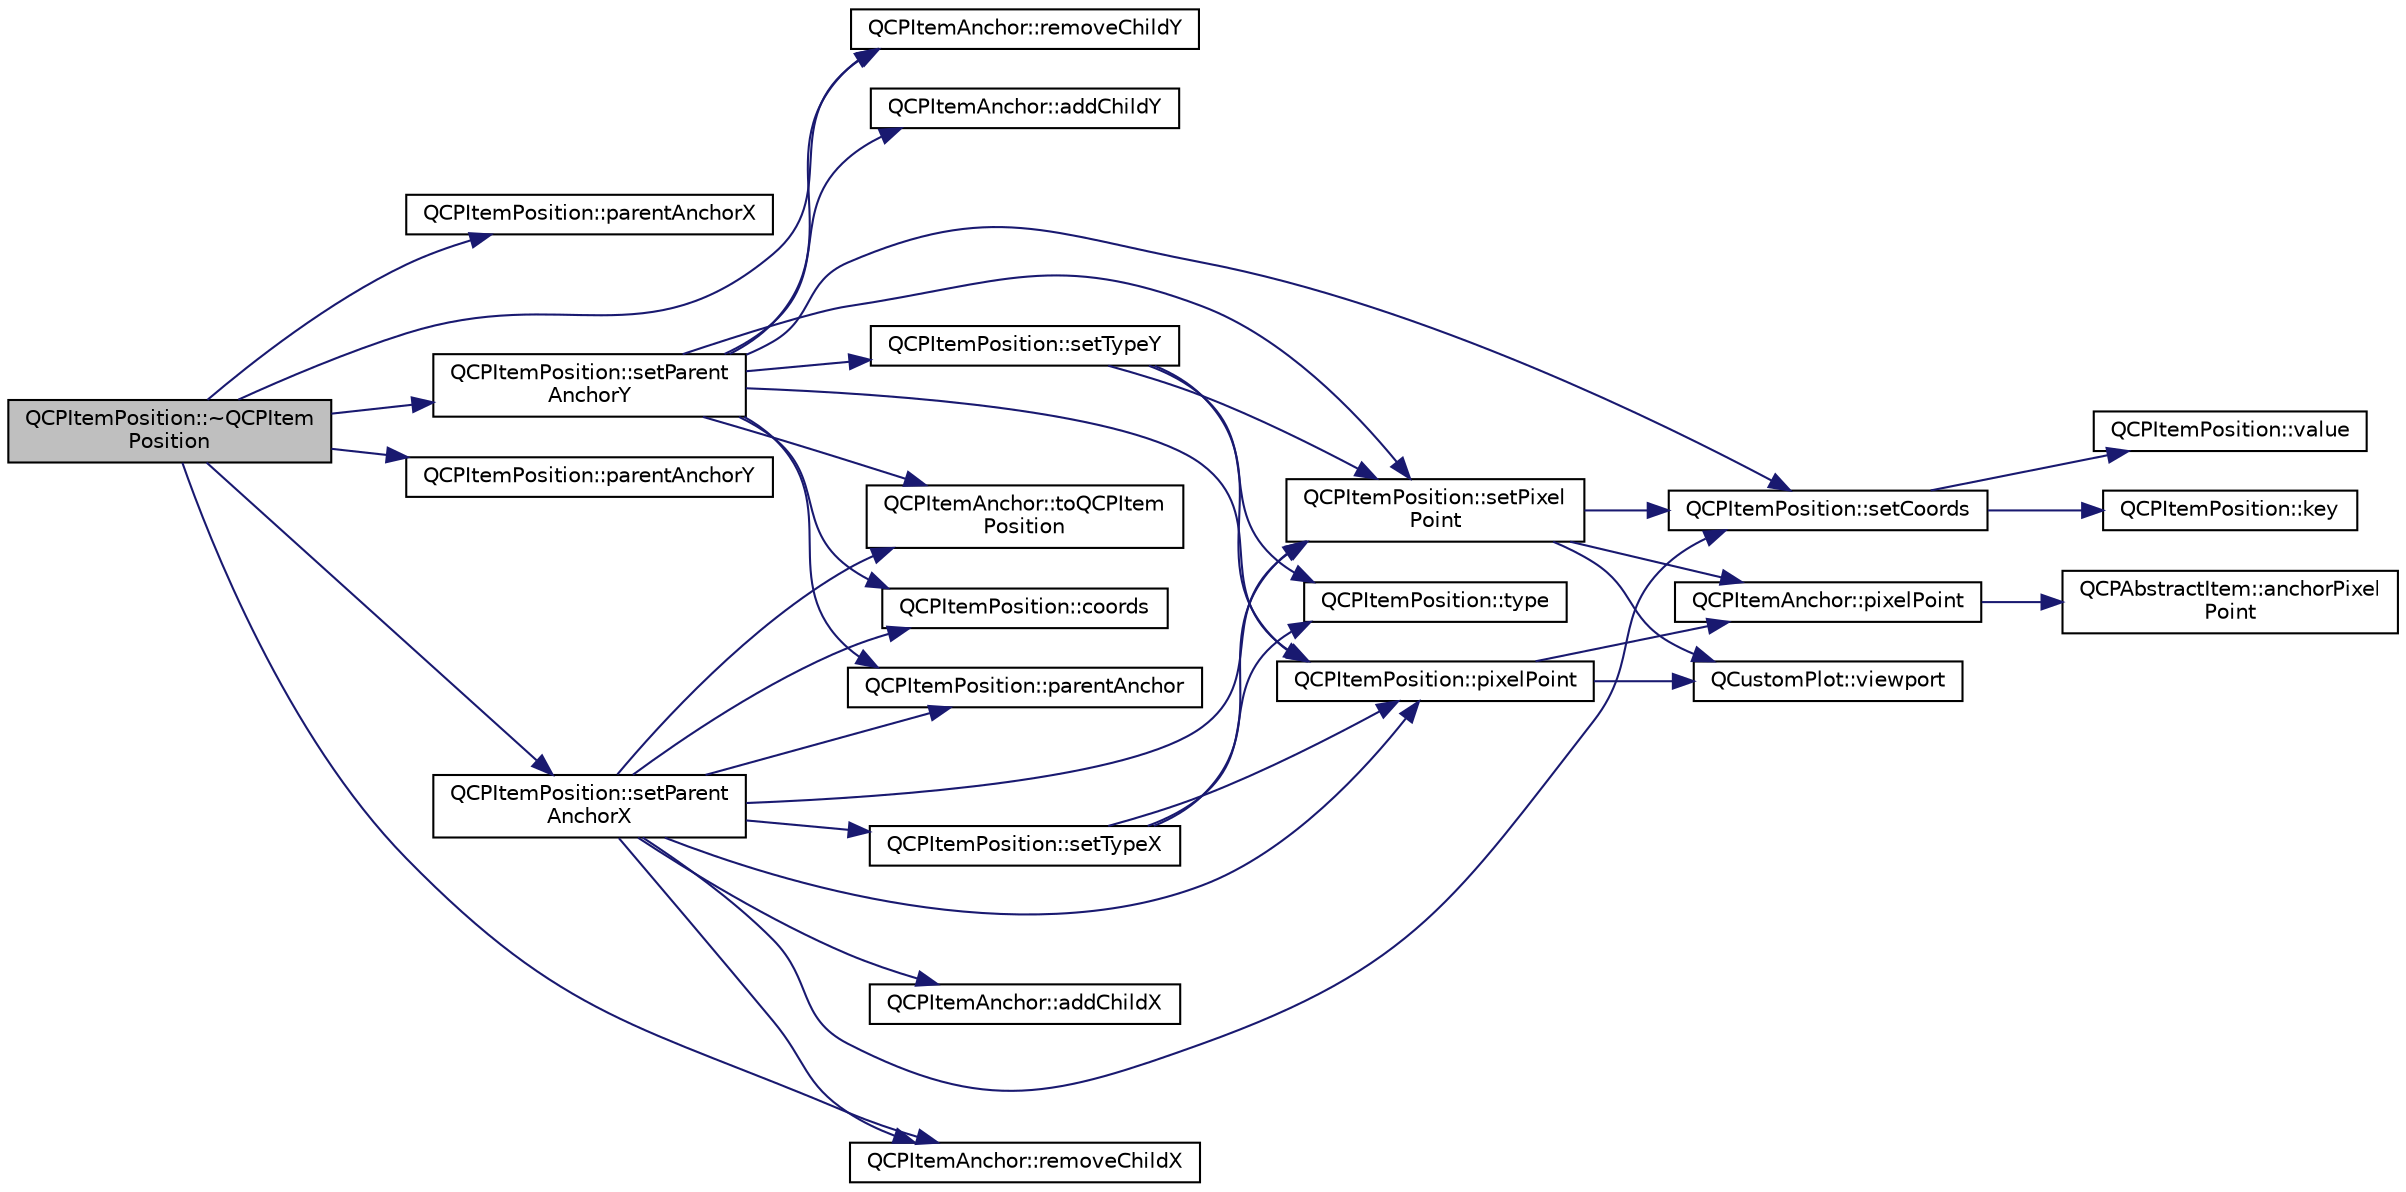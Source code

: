 digraph "QCPItemPosition::~QCPItemPosition"
{
  edge [fontname="Helvetica",fontsize="10",labelfontname="Helvetica",labelfontsize="10"];
  node [fontname="Helvetica",fontsize="10",shape=record];
  rankdir="LR";
  Node2 [label="QCPItemPosition::~QCPItem\lPosition",height=0.2,width=0.4,color="black", fillcolor="grey75", style="filled", fontcolor="black"];
  Node2 -> Node3 [color="midnightblue",fontsize="10",style="solid",fontname="Helvetica"];
  Node3 [label="QCPItemPosition::parentAnchorX",height=0.2,width=0.4,color="black", fillcolor="white", style="filled",URL="$d1/dad/class_q_c_p_item_position.html#a605cb8b2cf6044d3d03cb1a894faf98a"];
  Node2 -> Node4 [color="midnightblue",fontsize="10",style="solid",fontname="Helvetica"];
  Node4 [label="QCPItemPosition::setParent\lAnchorX",height=0.2,width=0.4,color="black", fillcolor="white", style="filled",URL="$d1/dad/class_q_c_p_item_position.html#add71461a973927c74e42179480916d9c"];
  Node4 -> Node5 [color="midnightblue",fontsize="10",style="solid",fontname="Helvetica"];
  Node5 [label="QCPItemPosition::parentAnchor",height=0.2,width=0.4,color="black", fillcolor="white", style="filled",URL="$d1/dad/class_q_c_p_item_position.html#a0a87f9dce1af6cc9b510785991bcf1c6"];
  Node4 -> Node6 [color="midnightblue",fontsize="10",style="solid",fontname="Helvetica"];
  Node6 [label="QCPItemAnchor::toQCPItem\lPosition",height=0.2,width=0.4,color="black", fillcolor="white", style="filled",URL="$d4/d7c/class_q_c_p_item_anchor.html#ac54b20120669950255a63587193dbb86"];
  Node4 -> Node7 [color="midnightblue",fontsize="10",style="solid",fontname="Helvetica"];
  Node7 [label="QCPItemPosition::setTypeX",height=0.2,width=0.4,color="black", fillcolor="white", style="filled",URL="$d1/dad/class_q_c_p_item_position.html#a2113b2351d6d00457fb3559a4e20c3ea"];
  Node7 -> Node8 [color="midnightblue",fontsize="10",style="solid",fontname="Helvetica"];
  Node8 [label="QCPItemPosition::pixelPoint",height=0.2,width=0.4,color="black", fillcolor="white", style="filled",URL="$d1/dad/class_q_c_p_item_position.html#a6cad070c22801295231f5bd6045afe70"];
  Node8 -> Node9 [color="midnightblue",fontsize="10",style="solid",fontname="Helvetica"];
  Node9 [label="QCPItemAnchor::pixelPoint",height=0.2,width=0.4,color="black", fillcolor="white", style="filled",URL="$d4/d7c/class_q_c_p_item_anchor.html#ae1a21d9471d1d788624cad297e1b8d6f"];
  Node9 -> Node10 [color="midnightblue",fontsize="10",style="solid",fontname="Helvetica"];
  Node10 [label="QCPAbstractItem::anchorPixel\lPoint",height=0.2,width=0.4,color="black", fillcolor="white", style="filled",URL="$da/d6a/class_q_c_p_abstract_item.html#a5681c190803e899bac9a240753fdba00"];
  Node8 -> Node11 [color="midnightblue",fontsize="10",style="solid",fontname="Helvetica"];
  Node11 [label="QCustomPlot::viewport",height=0.2,width=0.4,color="black", fillcolor="white", style="filled",URL="$dd/d9b/class_q_custom_plot.html#a19842409b18f556b256d05e97fffc670"];
  Node7 -> Node12 [color="midnightblue",fontsize="10",style="solid",fontname="Helvetica"];
  Node12 [label="QCPItemPosition::type",height=0.2,width=0.4,color="black", fillcolor="white", style="filled",URL="$d1/dad/class_q_c_p_item_position.html#abfd74d86bd799306ce0295ffe433bdfc"];
  Node7 -> Node13 [color="midnightblue",fontsize="10",style="solid",fontname="Helvetica"];
  Node13 [label="QCPItemPosition::setPixel\lPoint",height=0.2,width=0.4,color="black", fillcolor="white", style="filled",URL="$d1/dad/class_q_c_p_item_position.html#ab404e56d9ac2ac2df0382c57933a71ef"];
  Node13 -> Node9 [color="midnightblue",fontsize="10",style="solid",fontname="Helvetica"];
  Node13 -> Node11 [color="midnightblue",fontsize="10",style="solid",fontname="Helvetica"];
  Node13 -> Node14 [color="midnightblue",fontsize="10",style="solid",fontname="Helvetica"];
  Node14 [label="QCPItemPosition::setCoords",height=0.2,width=0.4,color="black", fillcolor="white", style="filled",URL="$d1/dad/class_q_c_p_item_position.html#aa988ba4e87ab684c9021017dcaba945f"];
  Node14 -> Node15 [color="midnightblue",fontsize="10",style="solid",fontname="Helvetica"];
  Node15 [label="QCPItemPosition::key",height=0.2,width=0.4,color="black", fillcolor="white", style="filled",URL="$d1/dad/class_q_c_p_item_position.html#a6fc519f1b73722a8d0cff7d4d647407e"];
  Node14 -> Node16 [color="midnightblue",fontsize="10",style="solid",fontname="Helvetica"];
  Node16 [label="QCPItemPosition::value",height=0.2,width=0.4,color="black", fillcolor="white", style="filled",URL="$d1/dad/class_q_c_p_item_position.html#acfcf86f840a7366a4299bff593d5d636"];
  Node4 -> Node8 [color="midnightblue",fontsize="10",style="solid",fontname="Helvetica"];
  Node4 -> Node17 [color="midnightblue",fontsize="10",style="solid",fontname="Helvetica"];
  Node17 [label="QCPItemAnchor::removeChildX",height=0.2,width=0.4,color="black", fillcolor="white", style="filled",URL="$d4/d7c/class_q_c_p_item_anchor.html#a230b1d494cda63458e289bbe1b642599"];
  Node4 -> Node18 [color="midnightblue",fontsize="10",style="solid",fontname="Helvetica"];
  Node18 [label="QCPItemAnchor::addChildX",height=0.2,width=0.4,color="black", fillcolor="white", style="filled",URL="$d4/d7c/class_q_c_p_item_anchor.html#aef15daa640debfb11b0aeaa2116c6fbc"];
  Node4 -> Node13 [color="midnightblue",fontsize="10",style="solid",fontname="Helvetica"];
  Node4 -> Node14 [color="midnightblue",fontsize="10",style="solid",fontname="Helvetica"];
  Node4 -> Node19 [color="midnightblue",fontsize="10",style="solid",fontname="Helvetica"];
  Node19 [label="QCPItemPosition::coords",height=0.2,width=0.4,color="black", fillcolor="white", style="filled",URL="$d1/dad/class_q_c_p_item_position.html#aa4ecf5b04c67049c05d37619e090820b"];
  Node2 -> Node20 [color="midnightblue",fontsize="10",style="solid",fontname="Helvetica"];
  Node20 [label="QCPItemPosition::parentAnchorY",height=0.2,width=0.4,color="black", fillcolor="white", style="filled",URL="$d1/dad/class_q_c_p_item_position.html#aa40afec791a4339b09572922ca425ec2"];
  Node2 -> Node21 [color="midnightblue",fontsize="10",style="solid",fontname="Helvetica"];
  Node21 [label="QCPItemPosition::setParent\lAnchorY",height=0.2,width=0.4,color="black", fillcolor="white", style="filled",URL="$d1/dad/class_q_c_p_item_position.html#add5ec1db9d19cec58a3b5c9e0a0c3f9d"];
  Node21 -> Node5 [color="midnightblue",fontsize="10",style="solid",fontname="Helvetica"];
  Node21 -> Node6 [color="midnightblue",fontsize="10",style="solid",fontname="Helvetica"];
  Node21 -> Node22 [color="midnightblue",fontsize="10",style="solid",fontname="Helvetica"];
  Node22 [label="QCPItemPosition::setTypeY",height=0.2,width=0.4,color="black", fillcolor="white", style="filled",URL="$d1/dad/class_q_c_p_item_position.html#ac2a454aa5a54c1615c50686601ec4510"];
  Node22 -> Node8 [color="midnightblue",fontsize="10",style="solid",fontname="Helvetica"];
  Node22 -> Node12 [color="midnightblue",fontsize="10",style="solid",fontname="Helvetica"];
  Node22 -> Node13 [color="midnightblue",fontsize="10",style="solid",fontname="Helvetica"];
  Node21 -> Node8 [color="midnightblue",fontsize="10",style="solid",fontname="Helvetica"];
  Node21 -> Node23 [color="midnightblue",fontsize="10",style="solid",fontname="Helvetica"];
  Node23 [label="QCPItemAnchor::removeChildY",height=0.2,width=0.4,color="black", fillcolor="white", style="filled",URL="$d4/d7c/class_q_c_p_item_anchor.html#aa2394911d8fff3bd958b9f4f1994b64d"];
  Node21 -> Node24 [color="midnightblue",fontsize="10",style="solid",fontname="Helvetica"];
  Node24 [label="QCPItemAnchor::addChildY",height=0.2,width=0.4,color="black", fillcolor="white", style="filled",URL="$d4/d7c/class_q_c_p_item_anchor.html#af05dc56f24536f0c7a9a0f57b58cea67"];
  Node21 -> Node13 [color="midnightblue",fontsize="10",style="solid",fontname="Helvetica"];
  Node21 -> Node14 [color="midnightblue",fontsize="10",style="solid",fontname="Helvetica"];
  Node21 -> Node19 [color="midnightblue",fontsize="10",style="solid",fontname="Helvetica"];
  Node2 -> Node17 [color="midnightblue",fontsize="10",style="solid",fontname="Helvetica"];
  Node2 -> Node23 [color="midnightblue",fontsize="10",style="solid",fontname="Helvetica"];
}
